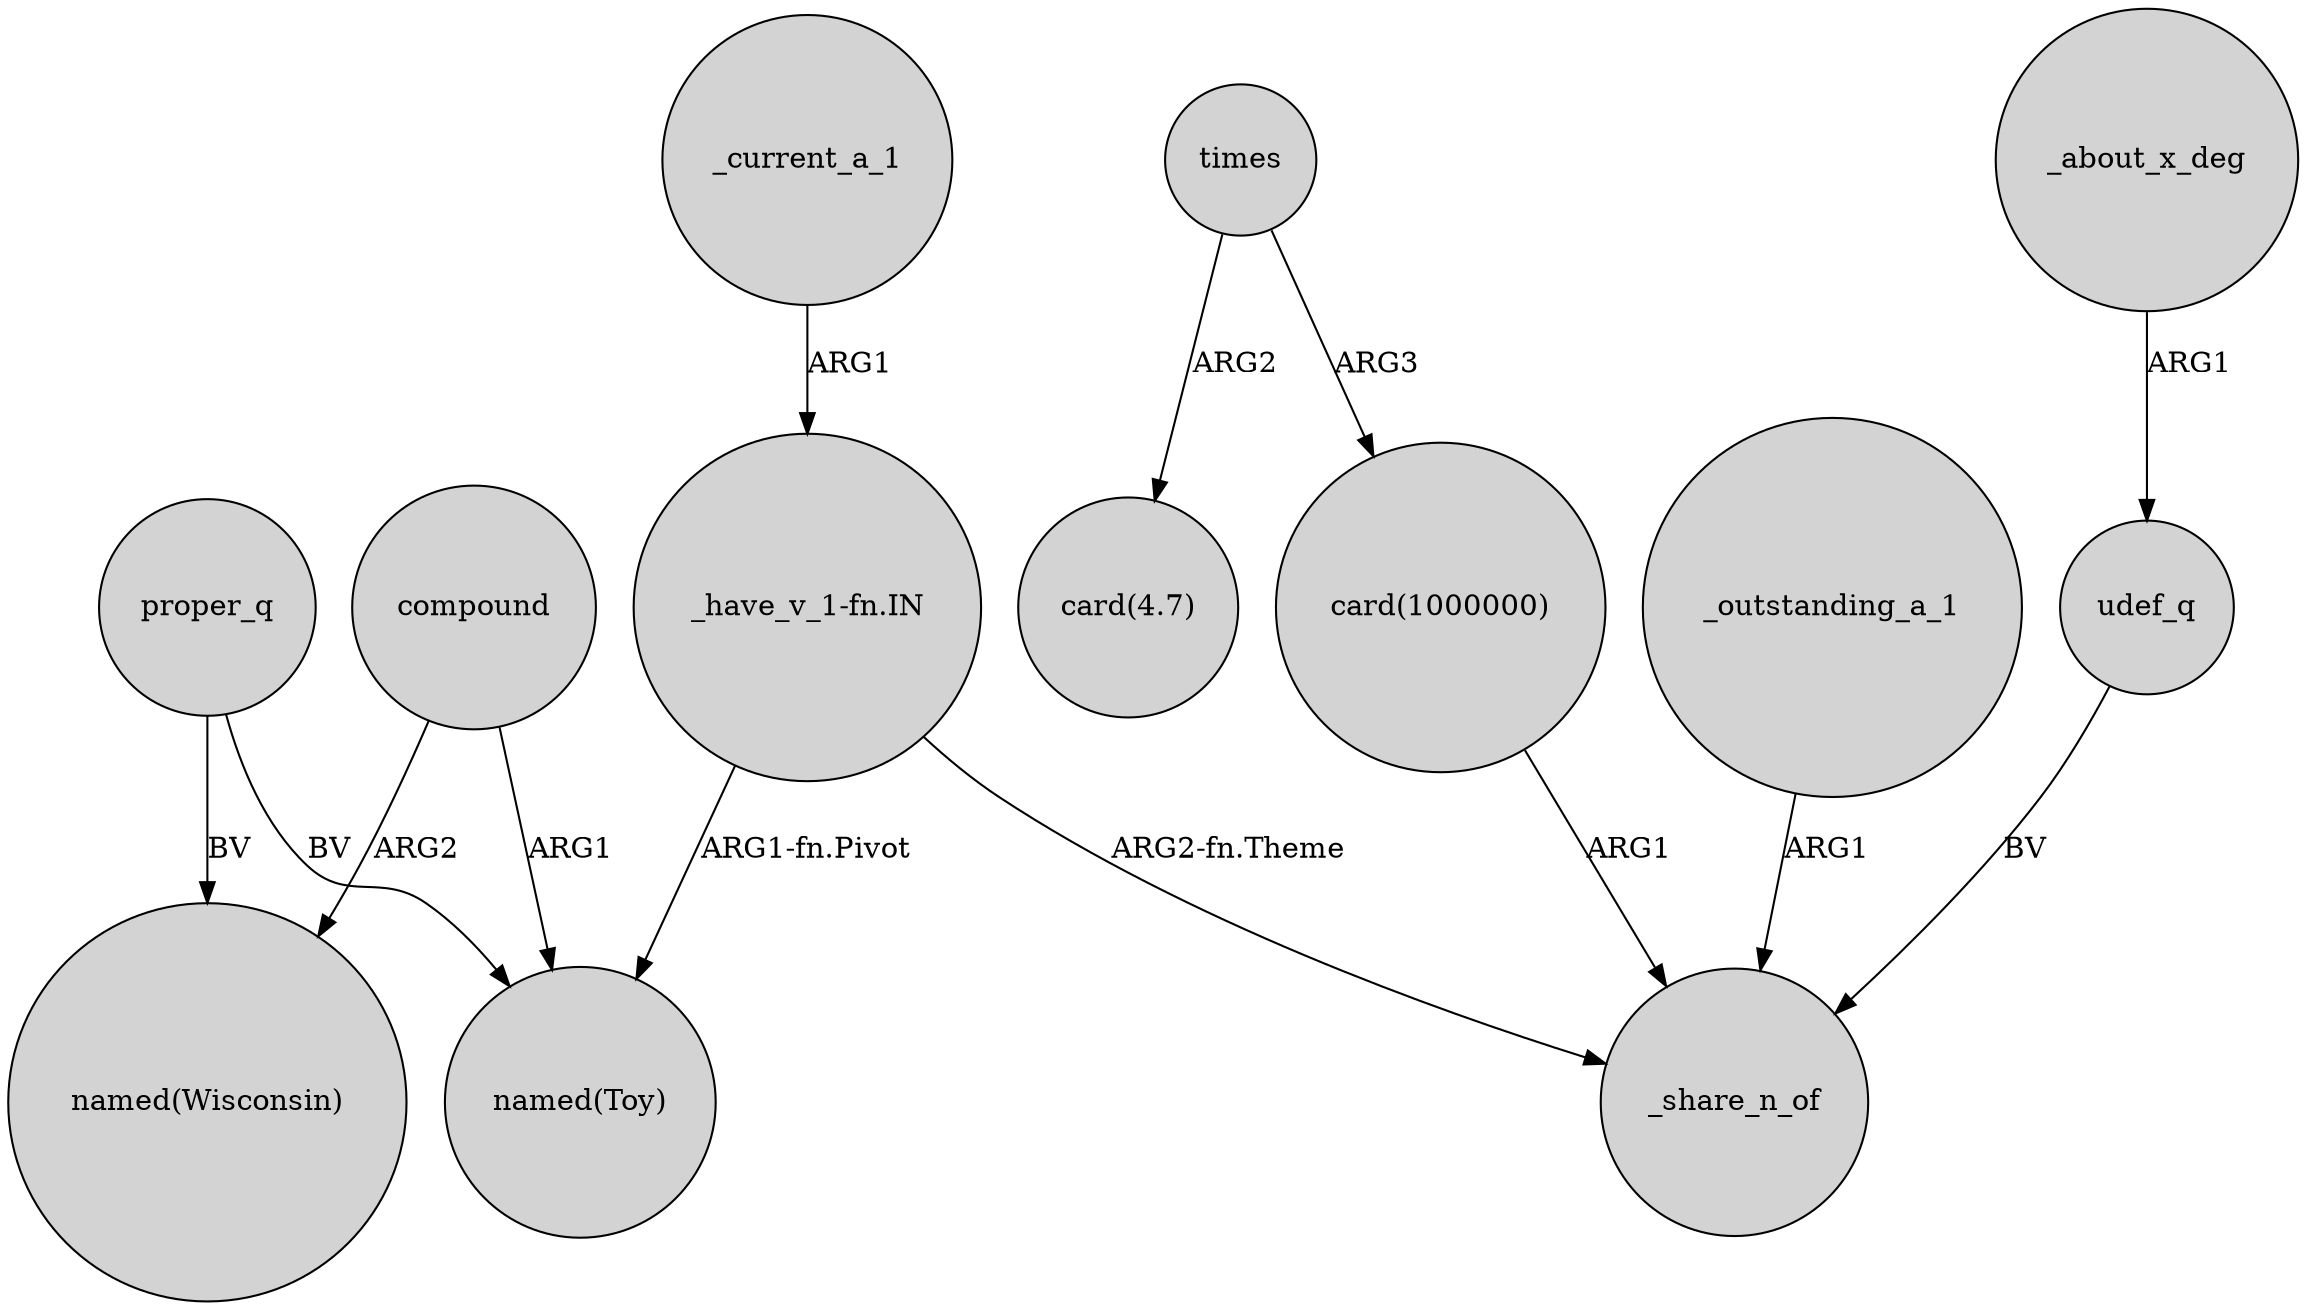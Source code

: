 digraph {
	node [shape=circle style=filled]
	proper_q -> "named(Wisconsin)" [label=BV]
	times -> "card(1000000)" [label=ARG3]
	proper_q -> "named(Toy)" [label=BV]
	"_have_v_1-fn.IN" -> "named(Toy)" [label="ARG1-fn.Pivot"]
	_about_x_deg -> udef_q [label=ARG1]
	"_have_v_1-fn.IN" -> _share_n_of [label="ARG2-fn.Theme"]
	udef_q -> _share_n_of [label=BV]
	times -> "card(4.7)" [label=ARG2]
	compound -> "named(Toy)" [label=ARG1]
	_outstanding_a_1 -> _share_n_of [label=ARG1]
	compound -> "named(Wisconsin)" [label=ARG2]
	_current_a_1 -> "_have_v_1-fn.IN" [label=ARG1]
	"card(1000000)" -> _share_n_of [label=ARG1]
}
